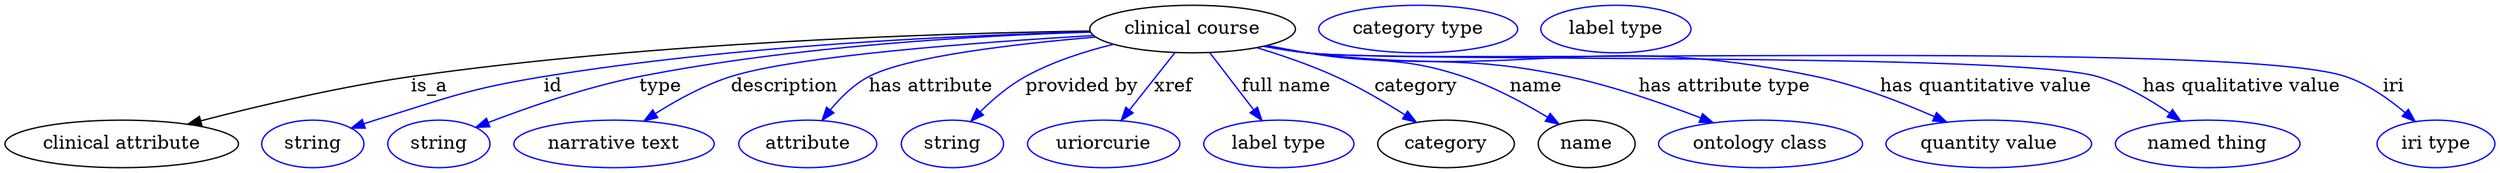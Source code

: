 digraph {
	graph [bb="0,0,1873.9,123"];
	node [label="\N"];
	"clinical course"	[height=0.5,
		label="clinical course",
		pos="892.74,105",
		width=2.1484];
	"clinical attribute"	[height=0.5,
		pos="87.742,18",
		width=2.4373];
	"clinical course" -> "clinical attribute"	[label=is_a,
		lp="324.74,61.5",
		pos="e,138.24,32.76 815.62,103.29 703.81,101.38 490.4,94.376 310.74,69 255.04,61.133 192.64,46.644 148.04,35.281"];
	id	[color=blue,
		height=0.5,
		label=string,
		pos="231.74,18",
		width=1.0652];
	"clinical course" -> id	[color=blue,
		label=id,
		lp="412.74,61.5",
		pos="e,261.13,29.714 815.89,102.84 719.48,100.39 549.38,92.762 405.74,69 358.47,61.179 305.79,44.941 270.91,33.085",
		style=solid];
	type	[color=blue,
		height=0.5,
		label=string,
		pos="326.74,18",
		width=1.0652];
	"clinical course" -> type	[color=blue,
		label=type,
		lp="493.74,61.5",
		pos="e,354.57,30.512 815.91,102.7 732.06,100.08 594.2,92.256 477.74,69 438.08,61.081 394.39,45.86 364.25,34.283",
		style=solid];
	description	[color=blue,
		height=0.5,
		label="narrative text",
		pos="458.74,18",
		width=2.0943];
	"clinical course" -> description	[color=blue,
		label=description,
		lp="586.24,61.5",
		pos="e,481.12,35.41 818.16,100.14 731.68,95.018 594.74,84.753 545.74,69 525.87,62.611 505.54,51.251 489.54,40.971",
		style=solid];
	"has attribute"	[color=blue,
		height=0.5,
		label=attribute,
		pos="603.74,18",
		width=1.4443];
	"clinical course" -> "has attribute"	[color=blue,
		label="has attribute",
		lp="695.74,61.5",
		pos="e,614.2,35.753 819.76,99.022 758.87,93.874 677.58,84.389 648.74,69 637.59,63.046 627.82,53.184 620.26,43.784",
		style=solid];
	"provided by"	[color=blue,
		height=0.5,
		label=string,
		pos="711.74,18",
		width=1.0652];
	"clinical course" -> "provided by"	[color=blue,
		label="provided by",
		lp="809.24,61.5",
		pos="e,725.64,35.117 833.14,93.47 811.37,88.097 787.12,80.246 766.74,69 754.26,62.111 742.31,51.857 732.76,42.425",
		style=solid];
	xref	[color=blue,
		height=0.5,
		label=uriorcurie,
		pos="825.74,18",
		width=1.5887];
	"clinical course" -> xref	[color=blue,
		label=xref,
		lp="878.24,61.5",
		pos="e,838.95,35.758 879.51,87.207 869.78,74.866 856.4,57.894 845.42,43.967",
		style=solid];
	"full name"	[color=blue,
		height=0.5,
		label="label type",
		pos="957.74,18",
		width=1.5707];
	"clinical course" -> "full name"	[color=blue,
		label="full name",
		lp="963.24,61.5",
		pos="e,944.93,35.758 905.58,87.207 915.02,74.866 928,57.894 938.65,43.967",
		style=solid];
	category	[height=0.5,
		pos="1083.7,18",
		width=1.4263];
	"clinical course" -> category	[color=blue,
		label=category,
		lp="1061.2,61.5",
		pos="e,1061.6,34.247 941.22,90.878 960.15,85.087 981.82,77.627 1000.7,69 1018.8,60.774 1037.8,49.524 1053.1,39.778",
		style=solid];
	name	[height=0.5,
		pos="1189.7,18",
		width=1.011];
	"clinical course" -> name	[color=blue,
		label=name,
		lp="1151.7,61.5",
		pos="e,1168.9,32.909 949.11,92.49 958.98,90.581 969.15,88.679 978.74,87 1031,77.854 1046.4,85.806 1096.7,69 1119.1,61.533 1142.5,48.952 \
1160.2,38.279",
		style=solid];
	"has attribute type"	[color=blue,
		height=0.5,
		label="ontology class",
		pos="1320.7,18",
		width=2.1304];
	"clinical course" -> "has attribute type"	[color=blue,
		label="has attribute type",
		lp="1293.7,61.5",
		pos="e,1285.1,34.004 947.65,92.262 957.95,90.312 968.65,88.455 978.74,87 1065.8,74.458 1089.8,87.464 1175.7,69 1210,61.646 1247.3,48.655 \
1275.5,37.758",
		style=solid];
	"has quantitative value"	[color=blue,
		height=0.5,
		label="quantity value",
		pos="1492.7,18",
		width=2.1484];
	"clinical course" -> "has quantitative value"	[color=blue,
		label="has quantitative value",
		lp="1490.7,61.5",
		pos="e,1461,34.501 946.68,92.068 957.26,90.087 968.32,88.268 978.74,87 1148.3,66.377 1195.5,104.12 1362.7,69 1393.6,62.522 1426.7,49.678 \
1451.8,38.63",
		style=solid];
	"has qualitative value"	[color=blue,
		height=0.5,
		label="named thing",
		pos="1657.7,18",
		width=1.9318];
	"clinical course" -> "has qualitative value"	[color=blue,
		label="has qualitative value",
		lp="1683.2,61.5",
		pos="e,1637.3,35.41 946.66,91.929 957.25,89.96 968.31,88.181 978.74,87 1044.6,79.551 1511.2,87.703 1574.7,69 1594.2,63.283 1613.7,51.888 \
1628.9,41.418",
		style=solid];
	iri	[color=blue,
		height=0.5,
		label="iri type",
		pos="1829.7,18",
		width=1.2277];
	"clinical course" -> iri	[color=blue,
		label=iri,
		lp="1797.7,61.5",
		pos="e,1814.1,34.938 946.2,91.955 956.92,89.956 968.15,88.16 978.74,87 1065.2,77.527 1679.4,97.076 1761.7,69 1778.4,63.338 1794.3,52.03 \
1806.6,41.599",
		style=solid];
	"named thing_category"	[color=blue,
		height=0.5,
		label="category type",
		pos="1062.7,105",
		width=2.0762];
	attribute_name	[color=blue,
		height=0.5,
		label="label type",
		pos="1211.7,105",
		width=1.5707];
}
